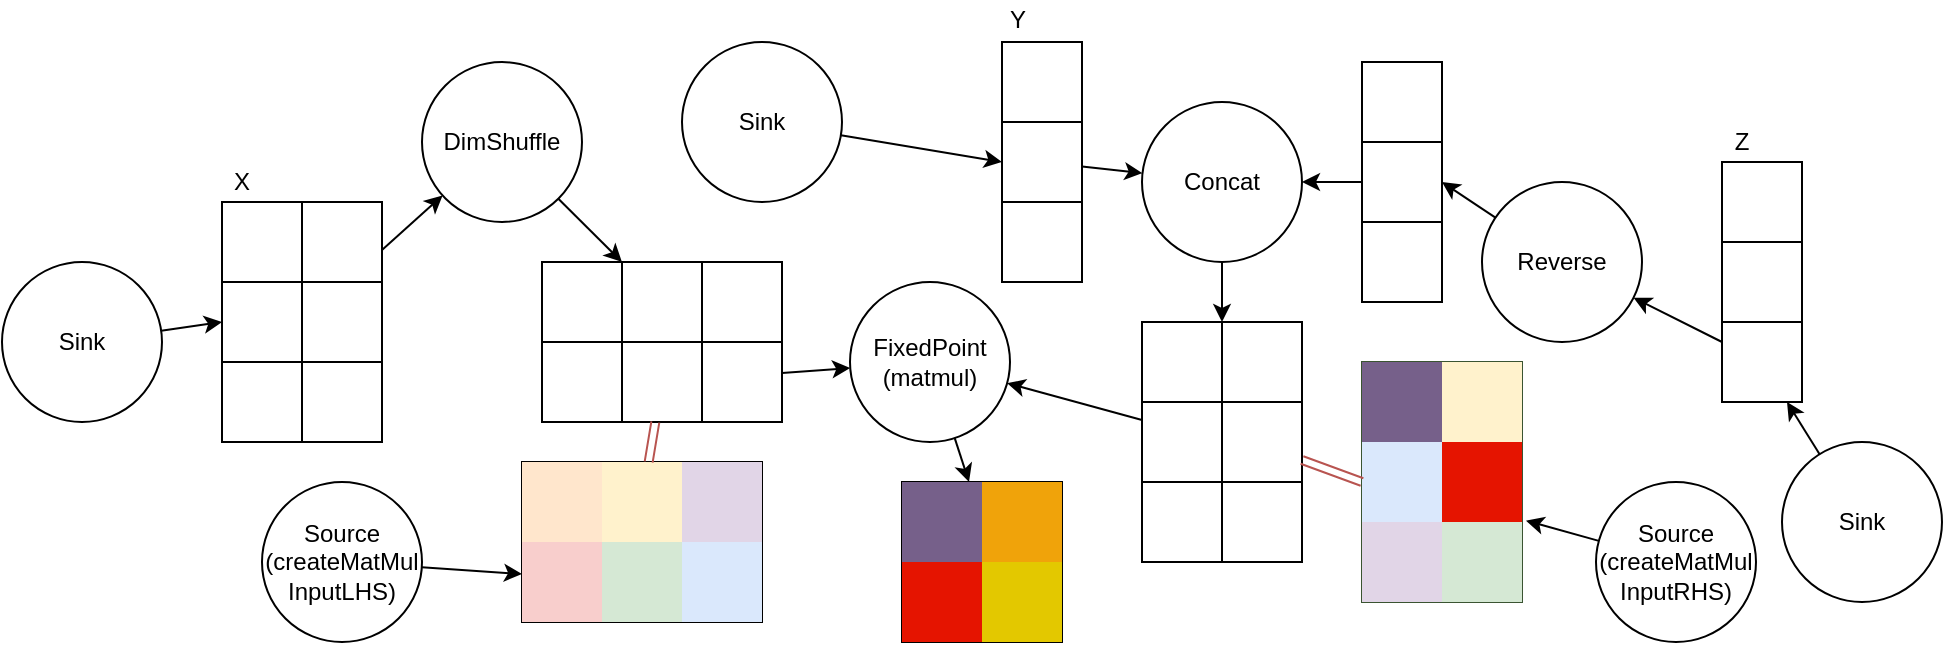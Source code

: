<mxfile version="14.4.2" type="device"><diagram id="dzN43u1hBWLjYu7egHcY" name="Page-1"><mxGraphModel dx="2253" dy="921" grid="1" gridSize="10" guides="1" tooltips="1" connect="1" arrows="1" fold="1" page="1" pageScale="1" pageWidth="827" pageHeight="1169" math="0" shadow="0"><root><mxCell id="0"/><mxCell id="1" parent="0"/><mxCell id="54VhB3zsTRfRKsyuwtZE-100" value="" style="shape=table;html=1;whiteSpace=wrap;startSize=0;container=1;collapsible=0;childLayout=tableLayout;" parent="1" vertex="1"><mxGeometry x="220" y="150" width="120" height="80" as="geometry"/></mxCell><mxCell id="54VhB3zsTRfRKsyuwtZE-101" value="" style="shape=partialRectangle;html=1;whiteSpace=wrap;collapsible=0;dropTarget=0;pointerEvents=0;fillColor=none;top=0;left=0;bottom=0;right=0;points=[[0,0.5],[1,0.5]];portConstraint=eastwest;" parent="54VhB3zsTRfRKsyuwtZE-100" vertex="1"><mxGeometry width="120" height="40" as="geometry"/></mxCell><mxCell id="54VhB3zsTRfRKsyuwtZE-102" value="" style="shape=partialRectangle;html=1;whiteSpace=wrap;connectable=0;overflow=hidden;fillColor=none;top=0;left=0;bottom=0;right=0;" parent="54VhB3zsTRfRKsyuwtZE-101" vertex="1"><mxGeometry width="40" height="40" as="geometry"/></mxCell><mxCell id="54VhB3zsTRfRKsyuwtZE-103" value="" style="shape=partialRectangle;html=1;whiteSpace=wrap;connectable=0;overflow=hidden;fillColor=none;top=0;left=0;bottom=0;right=0;" parent="54VhB3zsTRfRKsyuwtZE-101" vertex="1"><mxGeometry x="40" width="40" height="40" as="geometry"/></mxCell><mxCell id="54VhB3zsTRfRKsyuwtZE-104" value="" style="shape=partialRectangle;html=1;whiteSpace=wrap;connectable=0;overflow=hidden;fillColor=none;top=0;left=0;bottom=0;right=0;" parent="54VhB3zsTRfRKsyuwtZE-101" vertex="1"><mxGeometry x="80" width="40" height="40" as="geometry"/></mxCell><mxCell id="54VhB3zsTRfRKsyuwtZE-105" value="" style="shape=partialRectangle;html=1;whiteSpace=wrap;collapsible=0;dropTarget=0;pointerEvents=0;fillColor=none;top=0;left=0;bottom=0;right=0;points=[[0,0.5],[1,0.5]];portConstraint=eastwest;" parent="54VhB3zsTRfRKsyuwtZE-100" vertex="1"><mxGeometry y="40" width="120" height="40" as="geometry"/></mxCell><mxCell id="54VhB3zsTRfRKsyuwtZE-106" value="" style="shape=partialRectangle;html=1;whiteSpace=wrap;connectable=0;overflow=hidden;fillColor=none;top=0;left=0;bottom=0;right=0;" parent="54VhB3zsTRfRKsyuwtZE-105" vertex="1"><mxGeometry width="40" height="40" as="geometry"/></mxCell><mxCell id="54VhB3zsTRfRKsyuwtZE-107" value="" style="shape=partialRectangle;html=1;whiteSpace=wrap;connectable=0;overflow=hidden;fillColor=none;top=0;left=0;bottom=0;right=0;" parent="54VhB3zsTRfRKsyuwtZE-105" vertex="1"><mxGeometry x="40" width="40" height="40" as="geometry"/></mxCell><mxCell id="54VhB3zsTRfRKsyuwtZE-108" value="" style="shape=partialRectangle;html=1;whiteSpace=wrap;connectable=0;overflow=hidden;fillColor=none;top=0;left=0;bottom=0;right=0;" parent="54VhB3zsTRfRKsyuwtZE-105" vertex="1"><mxGeometry x="80" width="40" height="40" as="geometry"/></mxCell><mxCell id="54VhB3zsTRfRKsyuwtZE-109" value="" style="shape=table;html=1;whiteSpace=wrap;startSize=0;container=1;collapsible=0;childLayout=tableLayout;" parent="1" vertex="1"><mxGeometry x="520" y="180" width="80" height="120" as="geometry"/></mxCell><mxCell id="54VhB3zsTRfRKsyuwtZE-110" value="" style="shape=partialRectangle;html=1;whiteSpace=wrap;collapsible=0;dropTarget=0;pointerEvents=0;fillColor=none;top=0;left=0;bottom=0;right=0;points=[[0,0.5],[1,0.5]];portConstraint=eastwest;" parent="54VhB3zsTRfRKsyuwtZE-109" vertex="1"><mxGeometry width="80" height="40" as="geometry"/></mxCell><mxCell id="54VhB3zsTRfRKsyuwtZE-111" value="" style="shape=partialRectangle;html=1;whiteSpace=wrap;connectable=0;overflow=hidden;fillColor=none;top=0;left=0;bottom=0;right=0;" parent="54VhB3zsTRfRKsyuwtZE-110" vertex="1"><mxGeometry width="40" height="40" as="geometry"/></mxCell><mxCell id="54VhB3zsTRfRKsyuwtZE-112" value="" style="shape=partialRectangle;html=1;whiteSpace=wrap;connectable=0;overflow=hidden;fillColor=none;top=0;left=0;bottom=0;right=0;" parent="54VhB3zsTRfRKsyuwtZE-110" vertex="1"><mxGeometry x="40" width="40" height="40" as="geometry"/></mxCell><mxCell id="54VhB3zsTRfRKsyuwtZE-113" value="" style="shape=partialRectangle;html=1;whiteSpace=wrap;collapsible=0;dropTarget=0;pointerEvents=0;fillColor=none;top=0;left=0;bottom=0;right=0;points=[[0,0.5],[1,0.5]];portConstraint=eastwest;" parent="54VhB3zsTRfRKsyuwtZE-109" vertex="1"><mxGeometry y="40" width="80" height="40" as="geometry"/></mxCell><mxCell id="54VhB3zsTRfRKsyuwtZE-114" value="" style="shape=partialRectangle;html=1;whiteSpace=wrap;connectable=0;overflow=hidden;fillColor=none;top=0;left=0;bottom=0;right=0;" parent="54VhB3zsTRfRKsyuwtZE-113" vertex="1"><mxGeometry width="40" height="40" as="geometry"/></mxCell><mxCell id="54VhB3zsTRfRKsyuwtZE-115" value="" style="shape=partialRectangle;html=1;whiteSpace=wrap;connectable=0;overflow=hidden;top=0;left=0;bottom=0;right=0;fillColor=none;" parent="54VhB3zsTRfRKsyuwtZE-113" vertex="1"><mxGeometry x="40" width="40" height="40" as="geometry"/></mxCell><mxCell id="54VhB3zsTRfRKsyuwtZE-116" value="" style="shape=partialRectangle;html=1;whiteSpace=wrap;collapsible=0;dropTarget=0;pointerEvents=0;fillColor=none;top=0;left=0;bottom=0;right=0;points=[[0,0.5],[1,0.5]];portConstraint=eastwest;" parent="54VhB3zsTRfRKsyuwtZE-109" vertex="1"><mxGeometry y="80" width="80" height="40" as="geometry"/></mxCell><mxCell id="54VhB3zsTRfRKsyuwtZE-117" value="" style="shape=partialRectangle;html=1;whiteSpace=wrap;connectable=0;overflow=hidden;fillColor=none;top=0;left=0;bottom=0;right=0;" parent="54VhB3zsTRfRKsyuwtZE-116" vertex="1"><mxGeometry width="40" height="40" as="geometry"/></mxCell><mxCell id="54VhB3zsTRfRKsyuwtZE-118" value="" style="shape=partialRectangle;html=1;whiteSpace=wrap;connectable=0;overflow=hidden;fillColor=none;top=0;left=0;bottom=0;right=0;" parent="54VhB3zsTRfRKsyuwtZE-116" vertex="1"><mxGeometry x="40" width="40" height="40" as="geometry"/></mxCell><mxCell id="54VhB3zsTRfRKsyuwtZE-189" style="edgeStyle=none;rounded=0;orthogonalLoop=1;jettySize=auto;html=1;" parent="1" source="54VhB3zsTRfRKsyuwtZE-121" target="54VhB3zsTRfRKsyuwtZE-123" edge="1"><mxGeometry relative="1" as="geometry"/></mxCell><mxCell id="54VhB3zsTRfRKsyuwtZE-121" value="FixedPoint&lt;br&gt;(matmul)" style="ellipse;whiteSpace=wrap;html=1;aspect=fixed;fillColor=none;gradientColor=none;" parent="1" vertex="1"><mxGeometry x="374" y="160" width="80" height="80" as="geometry"/></mxCell><mxCell id="54VhB3zsTRfRKsyuwtZE-122" value="" style="shape=table;html=1;whiteSpace=wrap;startSize=0;container=1;collapsible=0;childLayout=tableLayout;" parent="1" vertex="1"><mxGeometry x="400" y="260" width="80" height="80" as="geometry"/></mxCell><mxCell id="54VhB3zsTRfRKsyuwtZE-123" value="" style="shape=partialRectangle;html=1;whiteSpace=wrap;collapsible=0;dropTarget=0;pointerEvents=0;fillColor=none;top=0;left=0;bottom=0;right=0;points=[[0,0.5],[1,0.5]];portConstraint=eastwest;" parent="54VhB3zsTRfRKsyuwtZE-122" vertex="1"><mxGeometry width="80" height="40" as="geometry"/></mxCell><mxCell id="54VhB3zsTRfRKsyuwtZE-124" value="" style="shape=partialRectangle;html=1;whiteSpace=wrap;connectable=0;overflow=hidden;fillColor=#76608a;top=0;left=0;bottom=0;right=0;strokeColor=#432D57;fontColor=#ffffff;" parent="54VhB3zsTRfRKsyuwtZE-123" vertex="1"><mxGeometry width="40" height="40" as="geometry"/></mxCell><mxCell id="54VhB3zsTRfRKsyuwtZE-125" value="" style="shape=partialRectangle;html=1;whiteSpace=wrap;connectable=0;overflow=hidden;fillColor=#f0a30a;top=0;left=0;bottom=0;right=0;strokeColor=#BD7000;fontColor=#ffffff;" parent="54VhB3zsTRfRKsyuwtZE-123" vertex="1"><mxGeometry x="40" width="40" height="40" as="geometry"/></mxCell><mxCell id="54VhB3zsTRfRKsyuwtZE-126" value="" style="shape=partialRectangle;html=1;whiteSpace=wrap;collapsible=0;dropTarget=0;pointerEvents=0;fillColor=none;top=0;left=0;bottom=0;right=0;points=[[0,0.5],[1,0.5]];portConstraint=eastwest;" parent="54VhB3zsTRfRKsyuwtZE-122" vertex="1"><mxGeometry y="40" width="80" height="40" as="geometry"/></mxCell><mxCell id="54VhB3zsTRfRKsyuwtZE-127" value="" style="shape=partialRectangle;html=1;whiteSpace=wrap;connectable=0;overflow=hidden;fillColor=#e51400;top=0;left=0;bottom=0;right=0;strokeColor=#B20000;fontColor=#ffffff;" parent="54VhB3zsTRfRKsyuwtZE-126" vertex="1"><mxGeometry width="40" height="40" as="geometry"/></mxCell><mxCell id="54VhB3zsTRfRKsyuwtZE-128" value="" style="shape=partialRectangle;html=1;whiteSpace=wrap;connectable=0;overflow=hidden;fillColor=#e3c800;top=0;left=0;bottom=0;right=0;strokeColor=#B09500;fontColor=#ffffff;" parent="54VhB3zsTRfRKsyuwtZE-126" vertex="1"><mxGeometry x="40" width="40" height="40" as="geometry"/></mxCell><mxCell id="54VhB3zsTRfRKsyuwtZE-178" style="edgeStyle=none;rounded=0;orthogonalLoop=1;jettySize=auto;html=1;" parent="1" source="54VhB3zsTRfRKsyuwtZE-129" target="54VhB3zsTRfRKsyuwtZE-168" edge="1"><mxGeometry relative="1" as="geometry"/></mxCell><mxCell id="54VhB3zsTRfRKsyuwtZE-129" value="" style="shape=table;html=1;whiteSpace=wrap;startSize=0;container=1;collapsible=0;childLayout=tableLayout;" parent="1" vertex="1"><mxGeometry x="60" y="120" width="80" height="120" as="geometry"/></mxCell><mxCell id="54VhB3zsTRfRKsyuwtZE-130" value="" style="shape=partialRectangle;html=1;whiteSpace=wrap;collapsible=0;dropTarget=0;pointerEvents=0;fillColor=none;top=0;left=0;bottom=0;right=0;points=[[0,0.5],[1,0.5]];portConstraint=eastwest;" parent="54VhB3zsTRfRKsyuwtZE-129" vertex="1"><mxGeometry width="80" height="40" as="geometry"/></mxCell><mxCell id="54VhB3zsTRfRKsyuwtZE-131" value="" style="shape=partialRectangle;html=1;whiteSpace=wrap;connectable=0;overflow=hidden;fillColor=none;top=0;left=0;bottom=0;right=0;" parent="54VhB3zsTRfRKsyuwtZE-130" vertex="1"><mxGeometry width="40" height="40" as="geometry"/></mxCell><mxCell id="54VhB3zsTRfRKsyuwtZE-132" value="" style="shape=partialRectangle;html=1;whiteSpace=wrap;connectable=0;overflow=hidden;fillColor=none;top=0;left=0;bottom=0;right=0;" parent="54VhB3zsTRfRKsyuwtZE-130" vertex="1"><mxGeometry x="40" width="40" height="40" as="geometry"/></mxCell><mxCell id="54VhB3zsTRfRKsyuwtZE-133" value="" style="shape=partialRectangle;html=1;whiteSpace=wrap;collapsible=0;dropTarget=0;pointerEvents=0;fillColor=none;top=0;left=0;bottom=0;right=0;points=[[0,0.5],[1,0.5]];portConstraint=eastwest;" parent="54VhB3zsTRfRKsyuwtZE-129" vertex="1"><mxGeometry y="40" width="80" height="40" as="geometry"/></mxCell><mxCell id="54VhB3zsTRfRKsyuwtZE-134" value="" style="shape=partialRectangle;html=1;whiteSpace=wrap;connectable=0;overflow=hidden;fillColor=none;top=0;left=0;bottom=0;right=0;" parent="54VhB3zsTRfRKsyuwtZE-133" vertex="1"><mxGeometry width="40" height="40" as="geometry"/></mxCell><mxCell id="54VhB3zsTRfRKsyuwtZE-135" value="" style="shape=partialRectangle;html=1;whiteSpace=wrap;connectable=0;overflow=hidden;fillColor=none;top=0;left=0;bottom=0;right=0;" parent="54VhB3zsTRfRKsyuwtZE-133" vertex="1"><mxGeometry x="40" width="40" height="40" as="geometry"/></mxCell><mxCell id="54VhB3zsTRfRKsyuwtZE-136" value="" style="shape=partialRectangle;html=1;whiteSpace=wrap;collapsible=0;dropTarget=0;pointerEvents=0;fillColor=none;top=0;left=0;bottom=0;right=0;points=[[0,0.5],[1,0.5]];portConstraint=eastwest;" parent="54VhB3zsTRfRKsyuwtZE-129" vertex="1"><mxGeometry y="80" width="80" height="40" as="geometry"/></mxCell><mxCell id="54VhB3zsTRfRKsyuwtZE-137" value="" style="shape=partialRectangle;html=1;whiteSpace=wrap;connectable=0;overflow=hidden;fillColor=none;top=0;left=0;bottom=0;right=0;" parent="54VhB3zsTRfRKsyuwtZE-136" vertex="1"><mxGeometry width="40" height="40" as="geometry"/></mxCell><mxCell id="54VhB3zsTRfRKsyuwtZE-138" value="" style="shape=partialRectangle;html=1;whiteSpace=wrap;connectable=0;overflow=hidden;fillColor=none;top=0;left=0;bottom=0;right=0;" parent="54VhB3zsTRfRKsyuwtZE-136" vertex="1"><mxGeometry x="40" width="40" height="40" as="geometry"/></mxCell><mxCell id="54VhB3zsTRfRKsyuwtZE-140" value="" style="shape=table;html=1;whiteSpace=wrap;startSize=0;container=1;collapsible=0;childLayout=tableLayout;" parent="1" vertex="1"><mxGeometry x="450" y="40" width="40" height="120" as="geometry"/></mxCell><mxCell id="54VhB3zsTRfRKsyuwtZE-141" value="" style="shape=partialRectangle;html=1;whiteSpace=wrap;collapsible=0;dropTarget=0;pointerEvents=0;fillColor=none;top=0;left=0;bottom=0;right=0;points=[[0,0.5],[1,0.5]];portConstraint=eastwest;" parent="54VhB3zsTRfRKsyuwtZE-140" vertex="1"><mxGeometry width="40" height="40" as="geometry"/></mxCell><mxCell id="54VhB3zsTRfRKsyuwtZE-142" value="" style="shape=partialRectangle;html=1;whiteSpace=wrap;connectable=0;overflow=hidden;fillColor=none;top=0;left=0;bottom=0;right=0;" parent="54VhB3zsTRfRKsyuwtZE-141" vertex="1"><mxGeometry width="40" height="40" as="geometry"/></mxCell><mxCell id="54VhB3zsTRfRKsyuwtZE-143" value="" style="shape=partialRectangle;html=1;whiteSpace=wrap;collapsible=0;dropTarget=0;pointerEvents=0;fillColor=none;top=0;left=0;bottom=0;right=0;points=[[0,0.5],[1,0.5]];portConstraint=eastwest;" parent="54VhB3zsTRfRKsyuwtZE-140" vertex="1"><mxGeometry y="40" width="40" height="40" as="geometry"/></mxCell><mxCell id="54VhB3zsTRfRKsyuwtZE-144" value="" style="shape=partialRectangle;html=1;whiteSpace=wrap;connectable=0;overflow=hidden;fillColor=none;top=0;left=0;bottom=0;right=0;" parent="54VhB3zsTRfRKsyuwtZE-143" vertex="1"><mxGeometry width="40" height="40" as="geometry"/></mxCell><mxCell id="54VhB3zsTRfRKsyuwtZE-145" value="" style="shape=partialRectangle;html=1;whiteSpace=wrap;collapsible=0;dropTarget=0;pointerEvents=0;fillColor=none;top=0;left=0;bottom=0;right=0;points=[[0,0.5],[1,0.5]];portConstraint=eastwest;" parent="54VhB3zsTRfRKsyuwtZE-140" vertex="1"><mxGeometry y="80" width="40" height="40" as="geometry"/></mxCell><mxCell id="54VhB3zsTRfRKsyuwtZE-146" value="" style="shape=partialRectangle;html=1;whiteSpace=wrap;connectable=0;overflow=hidden;fillColor=none;top=0;left=0;bottom=0;right=0;" parent="54VhB3zsTRfRKsyuwtZE-145" vertex="1"><mxGeometry width="40" height="40" as="geometry"/></mxCell><mxCell id="54VhB3zsTRfRKsyuwtZE-149" value="" style="shape=partialRectangle;html=1;whiteSpace=wrap;collapsible=0;dropTarget=0;pointerEvents=0;fillColor=none;top=0;left=0;bottom=0;right=0;points=[[0,0.5],[1,0.5]];portConstraint=eastwest;" parent="1" vertex="1"><mxGeometry x="560" y="40" width="40" height="40" as="geometry"/></mxCell><mxCell id="54VhB3zsTRfRKsyuwtZE-150" value="" style="shape=partialRectangle;html=1;whiteSpace=wrap;connectable=0;overflow=hidden;fillColor=none;top=0;left=0;bottom=0;right=0;" parent="54VhB3zsTRfRKsyuwtZE-149" vertex="1"><mxGeometry width="40" height="40" as="geometry"/></mxCell><mxCell id="54VhB3zsTRfRKsyuwtZE-151" value="" style="shape=partialRectangle;html=1;whiteSpace=wrap;collapsible=0;dropTarget=0;pointerEvents=0;fillColor=none;top=0;left=0;bottom=0;right=0;points=[[0,0.5],[1,0.5]];portConstraint=eastwest;" parent="1" vertex="1"><mxGeometry x="560" y="80" width="40" height="40" as="geometry"/></mxCell><mxCell id="54VhB3zsTRfRKsyuwtZE-152" value="" style="shape=partialRectangle;html=1;whiteSpace=wrap;connectable=0;overflow=hidden;fillColor=none;top=0;left=0;bottom=0;right=0;" parent="54VhB3zsTRfRKsyuwtZE-151" vertex="1"><mxGeometry width="40" height="40" as="geometry"/></mxCell><mxCell id="54VhB3zsTRfRKsyuwtZE-153" value="" style="shape=table;html=1;whiteSpace=wrap;startSize=0;container=1;collapsible=0;childLayout=tableLayout;" parent="1" vertex="1"><mxGeometry x="630" y="50" width="40" height="120" as="geometry"/></mxCell><mxCell id="54VhB3zsTRfRKsyuwtZE-154" value="" style="shape=partialRectangle;html=1;whiteSpace=wrap;collapsible=0;dropTarget=0;pointerEvents=0;fillColor=none;top=0;left=0;bottom=0;right=0;points=[[0,0.5],[1,0.5]];portConstraint=eastwest;" parent="54VhB3zsTRfRKsyuwtZE-153" vertex="1"><mxGeometry width="40" height="40" as="geometry"/></mxCell><mxCell id="54VhB3zsTRfRKsyuwtZE-155" value="" style="shape=partialRectangle;html=1;whiteSpace=wrap;connectable=0;overflow=hidden;fillColor=none;top=0;left=0;bottom=0;right=0;" parent="54VhB3zsTRfRKsyuwtZE-154" vertex="1"><mxGeometry width="40" height="40" as="geometry"/></mxCell><mxCell id="54VhB3zsTRfRKsyuwtZE-156" value="" style="shape=partialRectangle;html=1;whiteSpace=wrap;collapsible=0;dropTarget=0;pointerEvents=0;fillColor=none;top=0;left=0;bottom=0;right=0;points=[[0,0.5],[1,0.5]];portConstraint=eastwest;" parent="54VhB3zsTRfRKsyuwtZE-153" vertex="1"><mxGeometry y="40" width="40" height="40" as="geometry"/></mxCell><mxCell id="54VhB3zsTRfRKsyuwtZE-157" value="" style="shape=partialRectangle;html=1;whiteSpace=wrap;connectable=0;overflow=hidden;fillColor=none;top=0;left=0;bottom=0;right=0;" parent="54VhB3zsTRfRKsyuwtZE-156" vertex="1"><mxGeometry width="40" height="40" as="geometry"/></mxCell><mxCell id="54VhB3zsTRfRKsyuwtZE-158" value="" style="shape=partialRectangle;html=1;whiteSpace=wrap;collapsible=0;dropTarget=0;pointerEvents=0;fillColor=none;top=0;left=0;bottom=0;right=0;points=[[0,0.5],[1,0.5]];portConstraint=eastwest;" parent="54VhB3zsTRfRKsyuwtZE-153" vertex="1"><mxGeometry y="80" width="40" height="40" as="geometry"/></mxCell><mxCell id="54VhB3zsTRfRKsyuwtZE-159" value="" style="shape=partialRectangle;html=1;whiteSpace=wrap;connectable=0;overflow=hidden;fillColor=none;top=0;left=0;bottom=0;right=0;" parent="54VhB3zsTRfRKsyuwtZE-158" vertex="1"><mxGeometry width="40" height="40" as="geometry"/></mxCell><mxCell id="54VhB3zsTRfRKsyuwtZE-160" value="" style="shape=table;html=1;whiteSpace=wrap;startSize=0;container=1;collapsible=0;childLayout=tableLayout;" parent="1" vertex="1"><mxGeometry x="810" y="100" width="40" height="120" as="geometry"/></mxCell><mxCell id="54VhB3zsTRfRKsyuwtZE-161" value="" style="shape=partialRectangle;html=1;whiteSpace=wrap;collapsible=0;dropTarget=0;pointerEvents=0;fillColor=none;top=0;left=0;bottom=0;right=0;points=[[0,0.5],[1,0.5]];portConstraint=eastwest;" parent="54VhB3zsTRfRKsyuwtZE-160" vertex="1"><mxGeometry width="40" height="40" as="geometry"/></mxCell><mxCell id="54VhB3zsTRfRKsyuwtZE-162" value="" style="shape=partialRectangle;html=1;whiteSpace=wrap;connectable=0;overflow=hidden;fillColor=none;top=0;left=0;bottom=0;right=0;" parent="54VhB3zsTRfRKsyuwtZE-161" vertex="1"><mxGeometry width="40" height="40" as="geometry"/></mxCell><mxCell id="54VhB3zsTRfRKsyuwtZE-163" value="" style="shape=partialRectangle;html=1;whiteSpace=wrap;collapsible=0;dropTarget=0;pointerEvents=0;fillColor=none;top=0;left=0;bottom=0;right=0;points=[[0,0.5],[1,0.5]];portConstraint=eastwest;" parent="54VhB3zsTRfRKsyuwtZE-160" vertex="1"><mxGeometry y="40" width="40" height="40" as="geometry"/></mxCell><mxCell id="54VhB3zsTRfRKsyuwtZE-164" value="" style="shape=partialRectangle;html=1;whiteSpace=wrap;connectable=0;overflow=hidden;fillColor=none;top=0;left=0;bottom=0;right=0;" parent="54VhB3zsTRfRKsyuwtZE-163" vertex="1"><mxGeometry width="40" height="40" as="geometry"/></mxCell><mxCell id="54VhB3zsTRfRKsyuwtZE-165" value="" style="shape=partialRectangle;html=1;whiteSpace=wrap;collapsible=0;dropTarget=0;pointerEvents=0;fillColor=none;top=0;left=0;bottom=0;right=0;points=[[0,0.5],[1,0.5]];portConstraint=eastwest;" parent="54VhB3zsTRfRKsyuwtZE-160" vertex="1"><mxGeometry y="80" width="40" height="40" as="geometry"/></mxCell><mxCell id="54VhB3zsTRfRKsyuwtZE-166" value="" style="shape=partialRectangle;html=1;whiteSpace=wrap;connectable=0;overflow=hidden;fillColor=none;top=0;left=0;bottom=0;right=0;" parent="54VhB3zsTRfRKsyuwtZE-165" vertex="1"><mxGeometry width="40" height="40" as="geometry"/></mxCell><mxCell id="54VhB3zsTRfRKsyuwtZE-179" style="edgeStyle=none;rounded=0;orthogonalLoop=1;jettySize=auto;html=1;entryX=0.333;entryY=0;entryDx=0;entryDy=0;entryPerimeter=0;" parent="1" source="54VhB3zsTRfRKsyuwtZE-168" target="54VhB3zsTRfRKsyuwtZE-101" edge="1"><mxGeometry relative="1" as="geometry"/></mxCell><mxCell id="54VhB3zsTRfRKsyuwtZE-168" value="DimShuffle" style="ellipse;whiteSpace=wrap;html=1;aspect=fixed;fillColor=none;gradientColor=none;" parent="1" vertex="1"><mxGeometry x="160" y="50" width="80" height="80" as="geometry"/></mxCell><mxCell id="54VhB3zsTRfRKsyuwtZE-184" style="edgeStyle=none;rounded=0;orthogonalLoop=1;jettySize=auto;html=1;entryX=1;entryY=0.5;entryDx=0;entryDy=0;" parent="1" source="54VhB3zsTRfRKsyuwtZE-170" target="54VhB3zsTRfRKsyuwtZE-156" edge="1"><mxGeometry relative="1" as="geometry"/></mxCell><mxCell id="54VhB3zsTRfRKsyuwtZE-170" value="Reverse" style="ellipse;whiteSpace=wrap;html=1;aspect=fixed;fillColor=none;gradientColor=none;" parent="1" vertex="1"><mxGeometry x="690" y="110" width="80" height="80" as="geometry"/></mxCell><mxCell id="54VhB3zsTRfRKsyuwtZE-186" style="edgeStyle=none;rounded=0;orthogonalLoop=1;jettySize=auto;html=1;" parent="1" source="54VhB3zsTRfRKsyuwtZE-173" target="54VhB3zsTRfRKsyuwtZE-110" edge="1"><mxGeometry relative="1" as="geometry"/></mxCell><mxCell id="54VhB3zsTRfRKsyuwtZE-173" value="Concat" style="ellipse;whiteSpace=wrap;html=1;aspect=fixed;fillColor=none;gradientColor=none;" parent="1" vertex="1"><mxGeometry x="520" y="70" width="80" height="80" as="geometry"/></mxCell><mxCell id="54VhB3zsTRfRKsyuwtZE-181" style="edgeStyle=none;rounded=0;orthogonalLoop=1;jettySize=auto;html=1;" parent="1" source="54VhB3zsTRfRKsyuwtZE-174" target="54VhB3zsTRfRKsyuwtZE-165" edge="1"><mxGeometry relative="1" as="geometry"/></mxCell><mxCell id="54VhB3zsTRfRKsyuwtZE-174" value="Sink" style="ellipse;whiteSpace=wrap;html=1;aspect=fixed;fillColor=none;gradientColor=none;" parent="1" vertex="1"><mxGeometry x="840" y="240" width="80" height="80" as="geometry"/></mxCell><mxCell id="54VhB3zsTRfRKsyuwtZE-180" style="edgeStyle=none;rounded=0;orthogonalLoop=1;jettySize=auto;html=1;entryX=0;entryY=0.5;entryDx=0;entryDy=0;" parent="1" source="54VhB3zsTRfRKsyuwtZE-175" target="54VhB3zsTRfRKsyuwtZE-143" edge="1"><mxGeometry relative="1" as="geometry"/></mxCell><mxCell id="54VhB3zsTRfRKsyuwtZE-175" value="Sink" style="ellipse;whiteSpace=wrap;html=1;aspect=fixed;fillColor=none;gradientColor=none;" parent="1" vertex="1"><mxGeometry x="290" y="40" width="80" height="80" as="geometry"/></mxCell><mxCell id="54VhB3zsTRfRKsyuwtZE-177" style="rounded=0;orthogonalLoop=1;jettySize=auto;html=1;entryX=0;entryY=0.5;entryDx=0;entryDy=0;" parent="1" source="54VhB3zsTRfRKsyuwtZE-176" target="54VhB3zsTRfRKsyuwtZE-133" edge="1"><mxGeometry relative="1" as="geometry"/></mxCell><mxCell id="54VhB3zsTRfRKsyuwtZE-176" value="Sink" style="ellipse;whiteSpace=wrap;html=1;aspect=fixed;fillColor=none;gradientColor=none;" parent="1" vertex="1"><mxGeometry x="-50" y="150" width="80" height="80" as="geometry"/></mxCell><mxCell id="54VhB3zsTRfRKsyuwtZE-182" style="edgeStyle=none;rounded=0;orthogonalLoop=1;jettySize=auto;html=1;" parent="1" source="54VhB3zsTRfRKsyuwtZE-165" target="54VhB3zsTRfRKsyuwtZE-170" edge="1"><mxGeometry relative="1" as="geometry"/></mxCell><mxCell id="54VhB3zsTRfRKsyuwtZE-183" style="edgeStyle=none;rounded=0;orthogonalLoop=1;jettySize=auto;html=1;" parent="1" source="54VhB3zsTRfRKsyuwtZE-143" target="54VhB3zsTRfRKsyuwtZE-173" edge="1"><mxGeometry relative="1" as="geometry"/></mxCell><mxCell id="54VhB3zsTRfRKsyuwtZE-185" style="edgeStyle=none;rounded=0;orthogonalLoop=1;jettySize=auto;html=1;" parent="1" source="54VhB3zsTRfRKsyuwtZE-156" target="54VhB3zsTRfRKsyuwtZE-173" edge="1"><mxGeometry relative="1" as="geometry"/></mxCell><mxCell id="54VhB3zsTRfRKsyuwtZE-187" style="edgeStyle=none;rounded=0;orthogonalLoop=1;jettySize=auto;html=1;" parent="1" source="54VhB3zsTRfRKsyuwtZE-113" target="54VhB3zsTRfRKsyuwtZE-121" edge="1"><mxGeometry relative="1" as="geometry"/></mxCell><mxCell id="54VhB3zsTRfRKsyuwtZE-188" style="edgeStyle=none;rounded=0;orthogonalLoop=1;jettySize=auto;html=1;" parent="1" source="54VhB3zsTRfRKsyuwtZE-105" target="54VhB3zsTRfRKsyuwtZE-121" edge="1"><mxGeometry relative="1" as="geometry"/></mxCell><mxCell id="54VhB3zsTRfRKsyuwtZE-190" value="" style="shape=table;html=1;whiteSpace=wrap;startSize=0;container=1;collapsible=0;childLayout=tableLayout;" parent="1" vertex="1"><mxGeometry x="210" y="250" width="120" height="80" as="geometry"/></mxCell><mxCell id="54VhB3zsTRfRKsyuwtZE-191" value="" style="shape=partialRectangle;html=1;whiteSpace=wrap;collapsible=0;dropTarget=0;pointerEvents=0;fillColor=none;top=0;left=0;bottom=0;right=0;points=[[0,0.5],[1,0.5]];portConstraint=eastwest;" parent="54VhB3zsTRfRKsyuwtZE-190" vertex="1"><mxGeometry width="120" height="40" as="geometry"/></mxCell><mxCell id="54VhB3zsTRfRKsyuwtZE-192" value="" style="shape=partialRectangle;html=1;whiteSpace=wrap;connectable=0;overflow=hidden;fillColor=#ffe6cc;top=0;left=0;bottom=0;right=0;strokeColor=#d79b00;" parent="54VhB3zsTRfRKsyuwtZE-191" vertex="1"><mxGeometry width="40" height="40" as="geometry"/></mxCell><mxCell id="54VhB3zsTRfRKsyuwtZE-193" value="" style="shape=partialRectangle;html=1;whiteSpace=wrap;connectable=0;overflow=hidden;fillColor=#fff2cc;top=0;left=0;bottom=0;right=0;strokeColor=#d6b656;" parent="54VhB3zsTRfRKsyuwtZE-191" vertex="1"><mxGeometry x="40" width="40" height="40" as="geometry"/></mxCell><mxCell id="54VhB3zsTRfRKsyuwtZE-194" value="" style="shape=partialRectangle;html=1;whiteSpace=wrap;connectable=0;overflow=hidden;fillColor=#e1d5e7;top=0;left=0;bottom=0;right=0;strokeColor=#9673a6;" parent="54VhB3zsTRfRKsyuwtZE-191" vertex="1"><mxGeometry x="80" width="40" height="40" as="geometry"/></mxCell><mxCell id="54VhB3zsTRfRKsyuwtZE-195" value="" style="shape=partialRectangle;html=1;whiteSpace=wrap;collapsible=0;dropTarget=0;pointerEvents=0;fillColor=none;top=0;left=0;bottom=0;right=0;points=[[0,0.5],[1,0.5]];portConstraint=eastwest;" parent="54VhB3zsTRfRKsyuwtZE-190" vertex="1"><mxGeometry y="40" width="120" height="40" as="geometry"/></mxCell><mxCell id="54VhB3zsTRfRKsyuwtZE-196" value="" style="shape=partialRectangle;html=1;whiteSpace=wrap;connectable=0;overflow=hidden;fillColor=#f8cecc;top=0;left=0;bottom=0;right=0;strokeColor=#b85450;" parent="54VhB3zsTRfRKsyuwtZE-195" vertex="1"><mxGeometry width="40" height="40" as="geometry"/></mxCell><mxCell id="54VhB3zsTRfRKsyuwtZE-197" value="" style="shape=partialRectangle;html=1;whiteSpace=wrap;connectable=0;overflow=hidden;fillColor=#d5e8d4;top=0;left=0;bottom=0;right=0;strokeColor=#82b366;" parent="54VhB3zsTRfRKsyuwtZE-195" vertex="1"><mxGeometry x="40" width="40" height="40" as="geometry"/></mxCell><mxCell id="54VhB3zsTRfRKsyuwtZE-198" value="" style="shape=partialRectangle;html=1;whiteSpace=wrap;connectable=0;overflow=hidden;fillColor=#dae8fc;top=0;left=0;bottom=0;right=0;strokeColor=#6c8ebf;" parent="54VhB3zsTRfRKsyuwtZE-195" vertex="1"><mxGeometry x="80" width="40" height="40" as="geometry"/></mxCell><mxCell id="54VhB3zsTRfRKsyuwtZE-213" style="edgeStyle=none;rounded=0;orthogonalLoop=1;jettySize=auto;html=1;entryX=1.025;entryY=-0.017;entryDx=0;entryDy=0;entryPerimeter=0;" parent="1" source="54VhB3zsTRfRKsyuwtZE-200" target="54VhB3zsTRfRKsyuwtZE-209" edge="1"><mxGeometry relative="1" as="geometry"/></mxCell><mxCell id="54VhB3zsTRfRKsyuwtZE-200" value="Source&lt;br&gt;(createMatMul&lt;br&gt;InputRHS)" style="ellipse;whiteSpace=wrap;html=1;aspect=fixed;fillColor=none;gradientColor=none;" parent="1" vertex="1"><mxGeometry x="747" y="260" width="80" height="80" as="geometry"/></mxCell><mxCell id="54VhB3zsTRfRKsyuwtZE-212" style="edgeStyle=none;rounded=0;orthogonalLoop=1;jettySize=auto;html=1;" parent="1" source="54VhB3zsTRfRKsyuwtZE-201" target="54VhB3zsTRfRKsyuwtZE-195" edge="1"><mxGeometry relative="1" as="geometry"/></mxCell><mxCell id="54VhB3zsTRfRKsyuwtZE-201" value="Source&lt;br&gt;(createMatMul&lt;br&gt;InputLHS)" style="ellipse;whiteSpace=wrap;html=1;aspect=fixed;fillColor=none;gradientColor=none;" parent="1" vertex="1"><mxGeometry x="80" y="260" width="80" height="80" as="geometry"/></mxCell><mxCell id="54VhB3zsTRfRKsyuwtZE-202" value="" style="shape=table;html=1;whiteSpace=wrap;startSize=0;container=1;collapsible=0;childLayout=tableLayout;fillColor=#6d8764;strokeColor=#3A5431;fontColor=#ffffff;" parent="1" vertex="1"><mxGeometry x="630" y="200" width="80" height="120" as="geometry"/></mxCell><mxCell id="54VhB3zsTRfRKsyuwtZE-203" value="" style="shape=partialRectangle;html=1;whiteSpace=wrap;collapsible=0;dropTarget=0;pointerEvents=0;fillColor=none;top=0;left=0;bottom=0;right=0;points=[[0,0.5],[1,0.5]];portConstraint=eastwest;" parent="54VhB3zsTRfRKsyuwtZE-202" vertex="1"><mxGeometry width="80" height="40" as="geometry"/></mxCell><mxCell id="54VhB3zsTRfRKsyuwtZE-204" value="" style="shape=partialRectangle;html=1;whiteSpace=wrap;connectable=0;overflow=hidden;fillColor=#76608a;top=0;left=0;bottom=0;right=0;strokeColor=#432D57;fontColor=#ffffff;" parent="54VhB3zsTRfRKsyuwtZE-203" vertex="1"><mxGeometry width="40" height="40" as="geometry"/></mxCell><mxCell id="54VhB3zsTRfRKsyuwtZE-205" value="" style="shape=partialRectangle;html=1;whiteSpace=wrap;connectable=0;overflow=hidden;fillColor=#fff2cc;top=0;left=0;bottom=0;right=0;strokeColor=#d6b656;" parent="54VhB3zsTRfRKsyuwtZE-203" vertex="1"><mxGeometry x="40" width="40" height="40" as="geometry"/></mxCell><mxCell id="54VhB3zsTRfRKsyuwtZE-206" value="" style="shape=partialRectangle;html=1;whiteSpace=wrap;collapsible=0;dropTarget=0;pointerEvents=0;fillColor=none;top=0;left=0;bottom=0;right=0;points=[[0,0.5],[1,0.5]];portConstraint=eastwest;" parent="54VhB3zsTRfRKsyuwtZE-202" vertex="1"><mxGeometry y="40" width="80" height="40" as="geometry"/></mxCell><mxCell id="54VhB3zsTRfRKsyuwtZE-207" value="" style="shape=partialRectangle;html=1;whiteSpace=wrap;connectable=0;overflow=hidden;fillColor=#dae8fc;top=0;left=0;bottom=0;right=0;strokeColor=#6c8ebf;" parent="54VhB3zsTRfRKsyuwtZE-206" vertex="1"><mxGeometry width="40" height="40" as="geometry"/></mxCell><mxCell id="54VhB3zsTRfRKsyuwtZE-208" value="" style="shape=partialRectangle;html=1;whiteSpace=wrap;connectable=0;overflow=hidden;fillColor=#e51400;top=0;left=0;bottom=0;right=0;strokeColor=#B20000;fontColor=#ffffff;" parent="54VhB3zsTRfRKsyuwtZE-206" vertex="1"><mxGeometry x="40" width="40" height="40" as="geometry"/></mxCell><mxCell id="54VhB3zsTRfRKsyuwtZE-209" value="" style="shape=partialRectangle;html=1;whiteSpace=wrap;collapsible=0;dropTarget=0;pointerEvents=0;fillColor=none;top=0;left=0;bottom=0;right=0;points=[[0,0.5],[1,0.5]];portConstraint=eastwest;" parent="54VhB3zsTRfRKsyuwtZE-202" vertex="1"><mxGeometry y="80" width="80" height="40" as="geometry"/></mxCell><mxCell id="54VhB3zsTRfRKsyuwtZE-210" value="" style="shape=partialRectangle;html=1;whiteSpace=wrap;connectable=0;overflow=hidden;fillColor=#e1d5e7;top=0;left=0;bottom=0;right=0;strokeColor=#9673a6;" parent="54VhB3zsTRfRKsyuwtZE-209" vertex="1"><mxGeometry width="40" height="40" as="geometry"/></mxCell><mxCell id="54VhB3zsTRfRKsyuwtZE-211" value="" style="shape=partialRectangle;html=1;whiteSpace=wrap;connectable=0;overflow=hidden;fillColor=#d5e8d4;top=0;left=0;bottom=0;right=0;strokeColor=#82b366;" parent="54VhB3zsTRfRKsyuwtZE-209" vertex="1"><mxGeometry x="40" width="40" height="40" as="geometry"/></mxCell><mxCell id="54VhB3zsTRfRKsyuwtZE-215" value="" style="shape=link;html=1;fillColor=#f8cecc;strokeColor=#b85450;" parent="1" source="54VhB3zsTRfRKsyuwtZE-105" target="54VhB3zsTRfRKsyuwtZE-191" edge="1"><mxGeometry width="100" relative="1" as="geometry"><mxPoint x="261" y="250" as="sourcePoint"/><mxPoint x="460" y="220" as="targetPoint"/></mxGeometry></mxCell><mxCell id="54VhB3zsTRfRKsyuwtZE-216" value="" style="shape=link;html=1;fillColor=#f8cecc;strokeColor=#b85450;entryX=0;entryY=0.5;entryDx=0;entryDy=0;" parent="1" target="54VhB3zsTRfRKsyuwtZE-206" edge="1"><mxGeometry width="100" relative="1" as="geometry"><mxPoint x="600" y="249" as="sourcePoint"/><mxPoint x="270.4" y="290" as="targetPoint"/></mxGeometry></mxCell><mxCell id="sZcKaQl54-6eKLPUzu1r-1" value="X" style="text;html=1;strokeColor=none;fillColor=none;align=center;verticalAlign=middle;whiteSpace=wrap;rounded=0;" vertex="1" parent="1"><mxGeometry x="50" y="100" width="40" height="20" as="geometry"/></mxCell><mxCell id="sZcKaQl54-6eKLPUzu1r-2" value="Y" style="text;html=1;strokeColor=none;fillColor=none;align=center;verticalAlign=middle;whiteSpace=wrap;rounded=0;" vertex="1" parent="1"><mxGeometry x="438" y="19" width="40" height="20" as="geometry"/></mxCell><mxCell id="sZcKaQl54-6eKLPUzu1r-4" value="Z" style="text;html=1;strokeColor=none;fillColor=none;align=center;verticalAlign=middle;whiteSpace=wrap;rounded=0;" vertex="1" parent="1"><mxGeometry x="800" y="80" width="40" height="20" as="geometry"/></mxCell></root></mxGraphModel></diagram></mxfile>